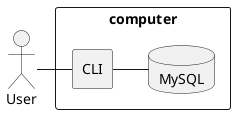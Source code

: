 @startuml 04_deployment

actor User

rectangle computer{
    rectangle CLI
    database MySQL
}

User - CLI
CLI - MySQL

@enduml
